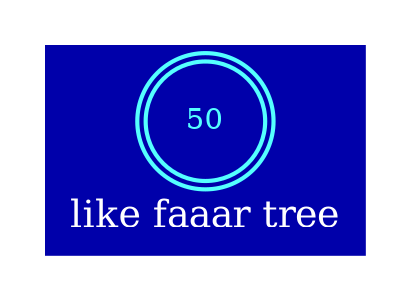 digraph Tree {
  graph [
  charset = "UTF-8";
  label = "like faaar tree"
    bgcolor   = "#0000aa", 
fontcolor = white, 
 fontsize  = 18, 
 style = "rounded",   
rankdir = HR,
 margin  = 0.3, 
splines = spline 
 splines = true 
ranksep = 1.0, 
nodesep = 0.9
 ];

node64[shape = doublecircle; style = bold; fillcolor = "#55ffff"; color = "#55ffff"; fontcolor = "#55ffff"; label = " 50 "]; 

}
